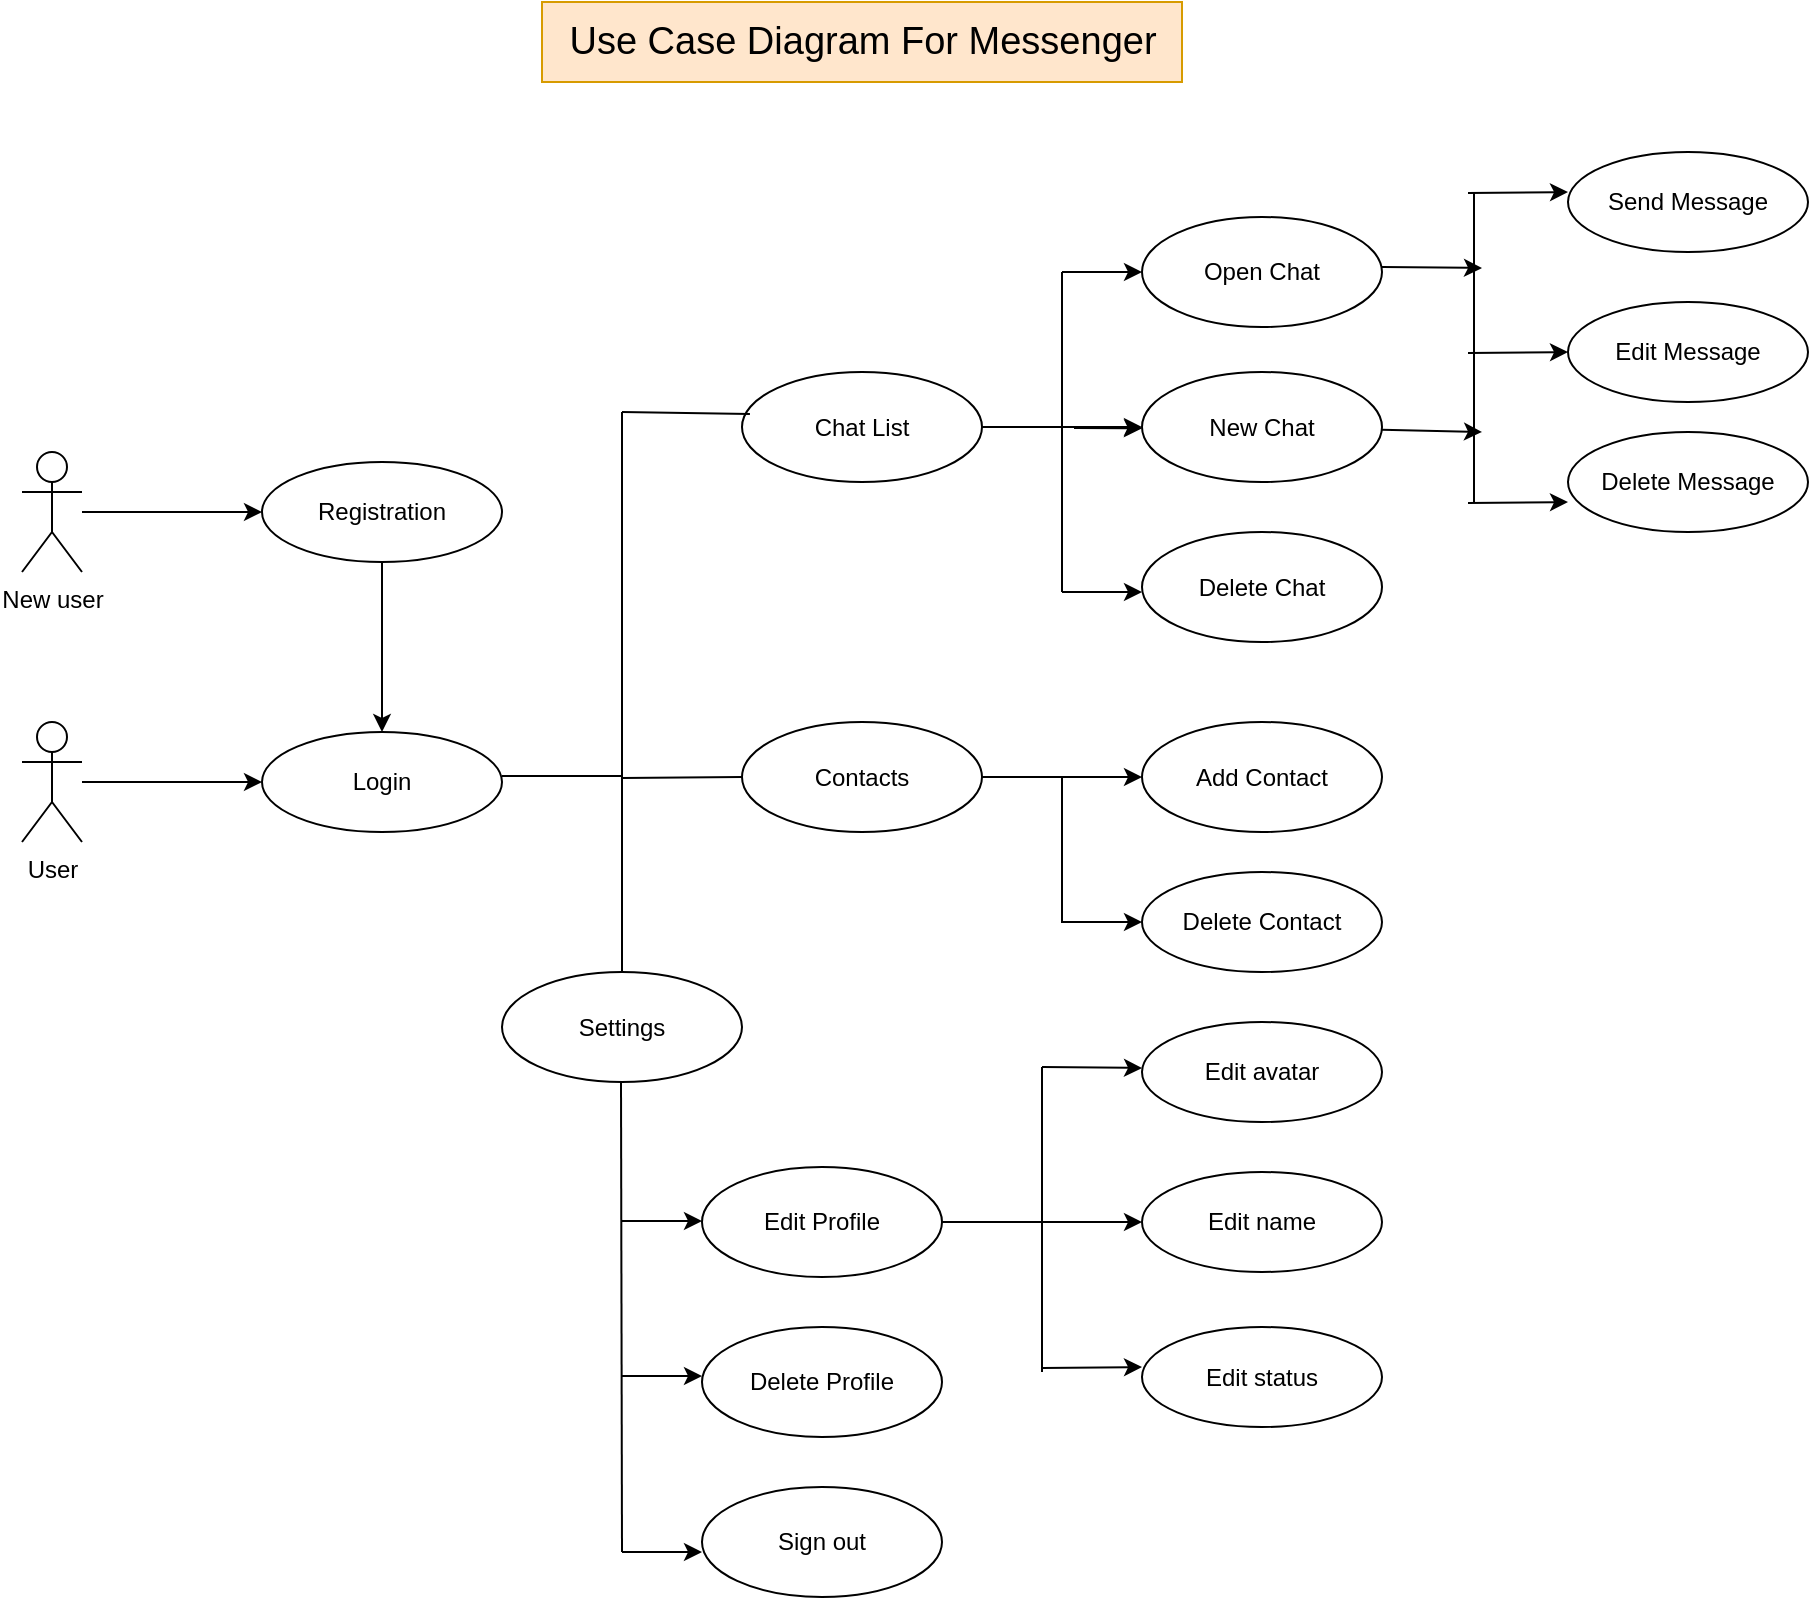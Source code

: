 <mxfile version="20.3.0" type="device"><diagram id="7h-awnii0J7MFcDr80us" name="Страница 1"><mxGraphModel dx="1422" dy="865" grid="1" gridSize="10" guides="1" tooltips="1" connect="1" arrows="1" fold="1" page="1" pageScale="1" pageWidth="827" pageHeight="1169" math="0" shadow="0"><root><mxCell id="0"/><mxCell id="1" parent="0"/><mxCell id="afsCoqTHsG9Mft_VX4ZN-9" style="edgeStyle=orthogonalEdgeStyle;rounded=0;orthogonalLoop=1;jettySize=auto;html=1;entryX=0;entryY=0.5;entryDx=0;entryDy=0;" parent="1" source="afsCoqTHsG9Mft_VX4ZN-1" target="afsCoqTHsG9Mft_VX4ZN-6" edge="1"><mxGeometry relative="1" as="geometry"/></mxCell><mxCell id="afsCoqTHsG9Mft_VX4ZN-1" value="User" style="shape=umlActor;verticalLabelPosition=bottom;verticalAlign=top;html=1;outlineConnect=0;" parent="1" vertex="1"><mxGeometry x="60" y="435" width="30" height="60" as="geometry"/></mxCell><mxCell id="afsCoqTHsG9Mft_VX4ZN-10" style="edgeStyle=orthogonalEdgeStyle;rounded=0;orthogonalLoop=1;jettySize=auto;html=1;exitX=0.5;exitY=1;exitDx=0;exitDy=0;" parent="1" source="afsCoqTHsG9Mft_VX4ZN-5" target="afsCoqTHsG9Mft_VX4ZN-6" edge="1"><mxGeometry relative="1" as="geometry"/></mxCell><mxCell id="afsCoqTHsG9Mft_VX4ZN-5" value="Registration" style="ellipse;whiteSpace=wrap;html=1;" parent="1" vertex="1"><mxGeometry x="180" y="305" width="120" height="50" as="geometry"/></mxCell><mxCell id="afsCoqTHsG9Mft_VX4ZN-6" value="Login" style="ellipse;whiteSpace=wrap;html=1;" parent="1" vertex="1"><mxGeometry x="180" y="440" width="120" height="50" as="geometry"/></mxCell><mxCell id="afsCoqTHsG9Mft_VX4ZN-8" style="edgeStyle=orthogonalEdgeStyle;rounded=0;orthogonalLoop=1;jettySize=auto;html=1;entryX=0;entryY=0.5;entryDx=0;entryDy=0;" parent="1" source="afsCoqTHsG9Mft_VX4ZN-7" target="afsCoqTHsG9Mft_VX4ZN-5" edge="1"><mxGeometry relative="1" as="geometry"/></mxCell><mxCell id="afsCoqTHsG9Mft_VX4ZN-7" value="New user" style="shape=umlActor;verticalLabelPosition=bottom;verticalAlign=top;html=1;outlineConnect=0;" parent="1" vertex="1"><mxGeometry x="60" y="300" width="30" height="60" as="geometry"/></mxCell><mxCell id="afsCoqTHsG9Mft_VX4ZN-46" style="edgeStyle=none;rounded=0;orthogonalLoop=1;jettySize=auto;html=1;" parent="1" source="afsCoqTHsG9Mft_VX4ZN-13" edge="1"><mxGeometry relative="1" as="geometry"><mxPoint x="790" y="290" as="targetPoint"/></mxGeometry></mxCell><mxCell id="afsCoqTHsG9Mft_VX4ZN-13" value="New Chat" style="ellipse;whiteSpace=wrap;html=1;" parent="1" vertex="1"><mxGeometry x="620" y="260" width="120" height="55" as="geometry"/></mxCell><mxCell id="afsCoqTHsG9Mft_VX4ZN-14" value="Delete Chat" style="ellipse;whiteSpace=wrap;html=1;" parent="1" vertex="1"><mxGeometry x="620" y="340" width="120" height="55" as="geometry"/></mxCell><mxCell id="afsCoqTHsG9Mft_VX4ZN-45" style="edgeStyle=none;rounded=0;orthogonalLoop=1;jettySize=auto;html=1;" parent="1" edge="1"><mxGeometry relative="1" as="geometry"><mxPoint x="790" y="208" as="targetPoint"/><mxPoint x="740" y="207.5" as="sourcePoint"/></mxGeometry></mxCell><mxCell id="afsCoqTHsG9Mft_VX4ZN-15" value="Open Chat" style="ellipse;whiteSpace=wrap;html=1;" parent="1" vertex="1"><mxGeometry x="620" y="182.5" width="120" height="55" as="geometry"/></mxCell><mxCell id="afsCoqTHsG9Mft_VX4ZN-16" value="Send Message" style="ellipse;whiteSpace=wrap;html=1;" parent="1" vertex="1"><mxGeometry x="833" y="150" width="120" height="50" as="geometry"/></mxCell><mxCell id="afsCoqTHsG9Mft_VX4ZN-17" value="Delete Message" style="ellipse;whiteSpace=wrap;html=1;" parent="1" vertex="1"><mxGeometry x="833" y="290" width="120" height="50" as="geometry"/></mxCell><mxCell id="afsCoqTHsG9Mft_VX4ZN-28" value="" style="endArrow=none;html=1;rounded=0;" parent="1" edge="1"><mxGeometry width="50" height="50" relative="1" as="geometry"><mxPoint x="580" y="370" as="sourcePoint"/><mxPoint x="580" y="210" as="targetPoint"/></mxGeometry></mxCell><mxCell id="ke1Jv3PdjHd6KsV3ians-3" value="" style="edgeStyle=orthogonalEdgeStyle;rounded=0;orthogonalLoop=1;jettySize=auto;html=1;fontSize=12;" edge="1" parent="1" source="afsCoqTHsG9Mft_VX4ZN-11" target="afsCoqTHsG9Mft_VX4ZN-13"><mxGeometry relative="1" as="geometry"/></mxCell><mxCell id="afsCoqTHsG9Mft_VX4ZN-11" value="Chat List" style="ellipse;whiteSpace=wrap;html=1;" parent="1" vertex="1"><mxGeometry x="420" y="260" width="120" height="55" as="geometry"/></mxCell><mxCell id="afsCoqTHsG9Mft_VX4ZN-34" value="" style="endArrow=classic;html=1;rounded=0;" parent="1" edge="1"><mxGeometry width="50" height="50" relative="1" as="geometry"><mxPoint x="580" y="210" as="sourcePoint"/><mxPoint x="620" y="210" as="targetPoint"/></mxGeometry></mxCell><mxCell id="afsCoqTHsG9Mft_VX4ZN-35" value="" style="endArrow=classic;html=1;rounded=0;" parent="1" edge="1"><mxGeometry width="50" height="50" relative="1" as="geometry"><mxPoint x="586" y="288" as="sourcePoint"/><mxPoint x="620" y="288.13" as="targetPoint"/></mxGeometry></mxCell><mxCell id="afsCoqTHsG9Mft_VX4ZN-43" value="" style="endArrow=none;html=1;rounded=0;strokeWidth=1;" parent="1" edge="1"><mxGeometry width="50" height="50" relative="1" as="geometry"><mxPoint x="786" y="325" as="sourcePoint"/><mxPoint x="786" y="170" as="targetPoint"/></mxGeometry></mxCell><mxCell id="afsCoqTHsG9Mft_VX4ZN-51" value="" style="endArrow=classic;html=1;rounded=0;strokeWidth=1;entryX=0;entryY=0.5;entryDx=0;entryDy=0;" parent="1" edge="1"><mxGeometry width="50" height="50" relative="1" as="geometry"><mxPoint x="783" y="325.5" as="sourcePoint"/><mxPoint x="833" y="325" as="targetPoint"/></mxGeometry></mxCell><mxCell id="afsCoqTHsG9Mft_VX4ZN-52" value="Add Contact" style="ellipse;whiteSpace=wrap;html=1;" parent="1" vertex="1"><mxGeometry x="620" y="435" width="120" height="55" as="geometry"/></mxCell><mxCell id="afsCoqTHsG9Mft_VX4ZN-53" value="Delete Contact" style="ellipse;whiteSpace=wrap;html=1;" parent="1" vertex="1"><mxGeometry x="620" y="510" width="120" height="50" as="geometry"/></mxCell><mxCell id="afsCoqTHsG9Mft_VX4ZN-55" value="" style="endArrow=classic;html=1;rounded=0;" parent="1" edge="1"><mxGeometry width="50" height="50" relative="1" as="geometry"><mxPoint x="580" y="370" as="sourcePoint"/><mxPoint x="620" y="370" as="targetPoint"/></mxGeometry></mxCell><mxCell id="afsCoqTHsG9Mft_VX4ZN-57" value="Settings" style="ellipse;whiteSpace=wrap;html=1;" parent="1" vertex="1"><mxGeometry x="300" y="560" width="120" height="55" as="geometry"/></mxCell><mxCell id="afsCoqTHsG9Mft_VX4ZN-84" value="" style="edgeStyle=none;rounded=0;orthogonalLoop=1;jettySize=auto;html=1;strokeWidth=1;" parent="1" source="afsCoqTHsG9Mft_VX4ZN-58" target="afsCoqTHsG9Mft_VX4ZN-72" edge="1"><mxGeometry relative="1" as="geometry"/></mxCell><mxCell id="afsCoqTHsG9Mft_VX4ZN-58" value="Edit Profile" style="ellipse;whiteSpace=wrap;html=1;" parent="1" vertex="1"><mxGeometry x="400" y="657.5" width="120" height="55" as="geometry"/></mxCell><mxCell id="afsCoqTHsG9Mft_VX4ZN-61" value="Edit Message" style="ellipse;whiteSpace=wrap;html=1;" parent="1" vertex="1"><mxGeometry x="833" y="225" width="120" height="50" as="geometry"/></mxCell><mxCell id="ke1Jv3PdjHd6KsV3ians-10" style="edgeStyle=orthogonalEdgeStyle;rounded=0;orthogonalLoop=1;jettySize=auto;html=1;fontSize=12;" edge="1" parent="1" source="afsCoqTHsG9Mft_VX4ZN-63" target="afsCoqTHsG9Mft_VX4ZN-52"><mxGeometry relative="1" as="geometry"/></mxCell><mxCell id="ke1Jv3PdjHd6KsV3ians-11" style="edgeStyle=orthogonalEdgeStyle;rounded=0;orthogonalLoop=1;jettySize=auto;html=1;entryX=0;entryY=0.5;entryDx=0;entryDy=0;fontSize=12;" edge="1" parent="1" source="afsCoqTHsG9Mft_VX4ZN-63" target="afsCoqTHsG9Mft_VX4ZN-53"><mxGeometry relative="1" as="geometry"/></mxCell><mxCell id="afsCoqTHsG9Mft_VX4ZN-63" value="Contacts" style="ellipse;whiteSpace=wrap;html=1;" parent="1" vertex="1"><mxGeometry x="420" y="435" width="120" height="55" as="geometry"/></mxCell><mxCell id="afsCoqTHsG9Mft_VX4ZN-66" value="" style="endArrow=classic;html=1;rounded=0;strokeWidth=1;entryX=0;entryY=0.5;entryDx=0;entryDy=0;" parent="1" edge="1"><mxGeometry width="50" height="50" relative="1" as="geometry"><mxPoint x="783" y="170.5" as="sourcePoint"/><mxPoint x="833" y="170" as="targetPoint"/></mxGeometry></mxCell><mxCell id="afsCoqTHsG9Mft_VX4ZN-67" value="" style="endArrow=classic;html=1;rounded=0;strokeWidth=1;entryX=0;entryY=0.5;entryDx=0;entryDy=0;" parent="1" edge="1"><mxGeometry width="50" height="50" relative="1" as="geometry"><mxPoint x="783" y="250.5" as="sourcePoint"/><mxPoint x="833" y="250" as="targetPoint"/></mxGeometry></mxCell><mxCell id="afsCoqTHsG9Mft_VX4ZN-69" value="Delete Profile" style="ellipse;whiteSpace=wrap;html=1;" parent="1" vertex="1"><mxGeometry x="400" y="737.5" width="120" height="55" as="geometry"/></mxCell><mxCell id="afsCoqTHsG9Mft_VX4ZN-70" value="Sign out" style="ellipse;whiteSpace=wrap;html=1;" parent="1" vertex="1"><mxGeometry x="400" y="817.5" width="120" height="55" as="geometry"/></mxCell><mxCell id="afsCoqTHsG9Mft_VX4ZN-71" value="Edit avatar" style="ellipse;whiteSpace=wrap;html=1;" parent="1" vertex="1"><mxGeometry x="620" y="585" width="120" height="50" as="geometry"/></mxCell><mxCell id="afsCoqTHsG9Mft_VX4ZN-72" value="Edit name" style="ellipse;whiteSpace=wrap;html=1;" parent="1" vertex="1"><mxGeometry x="620" y="660" width="120" height="50" as="geometry"/></mxCell><mxCell id="afsCoqTHsG9Mft_VX4ZN-73" value="Edit status" style="ellipse;whiteSpace=wrap;html=1;" parent="1" vertex="1"><mxGeometry x="620" y="737.5" width="120" height="50" as="geometry"/></mxCell><mxCell id="afsCoqTHsG9Mft_VX4ZN-74" value="" style="endArrow=none;html=1;rounded=0;" parent="1" edge="1"><mxGeometry width="50" height="50" relative="1" as="geometry"><mxPoint x="360" y="850" as="sourcePoint"/><mxPoint x="359.5" y="615" as="targetPoint"/></mxGeometry></mxCell><mxCell id="afsCoqTHsG9Mft_VX4ZN-76" value="" style="endArrow=classic;html=1;rounded=0;" parent="1" edge="1"><mxGeometry width="50" height="50" relative="1" as="geometry"><mxPoint x="360" y="684.5" as="sourcePoint"/><mxPoint x="400" y="684.5" as="targetPoint"/></mxGeometry></mxCell><mxCell id="afsCoqTHsG9Mft_VX4ZN-77" value="" style="endArrow=classic;html=1;rounded=0;" parent="1" edge="1"><mxGeometry width="50" height="50" relative="1" as="geometry"><mxPoint x="360" y="762" as="sourcePoint"/><mxPoint x="400" y="762" as="targetPoint"/></mxGeometry></mxCell><mxCell id="afsCoqTHsG9Mft_VX4ZN-78" value="" style="endArrow=classic;html=1;rounded=0;" parent="1" edge="1"><mxGeometry width="50" height="50" relative="1" as="geometry"><mxPoint x="360" y="850" as="sourcePoint"/><mxPoint x="400" y="850" as="targetPoint"/></mxGeometry></mxCell><mxCell id="afsCoqTHsG9Mft_VX4ZN-79" value="" style="endArrow=none;html=1;rounded=0;strokeWidth=1;" parent="1" edge="1"><mxGeometry width="50" height="50" relative="1" as="geometry"><mxPoint x="570" y="760" as="sourcePoint"/><mxPoint x="570" y="607.5" as="targetPoint"/></mxGeometry></mxCell><mxCell id="afsCoqTHsG9Mft_VX4ZN-80" value="" style="endArrow=classic;html=1;rounded=0;strokeWidth=1;" parent="1" edge="1"><mxGeometry width="50" height="50" relative="1" as="geometry"><mxPoint x="570" y="607.5" as="sourcePoint"/><mxPoint x="620" y="608" as="targetPoint"/></mxGeometry></mxCell><mxCell id="afsCoqTHsG9Mft_VX4ZN-82" value="" style="endArrow=classic;html=1;rounded=0;strokeWidth=1;" parent="1" edge="1"><mxGeometry width="50" height="50" relative="1" as="geometry"><mxPoint x="570" y="685" as="sourcePoint"/><mxPoint x="570" y="684.5" as="targetPoint"/></mxGeometry></mxCell><mxCell id="afsCoqTHsG9Mft_VX4ZN-83" value="" style="endArrow=classic;html=1;rounded=0;strokeWidth=1;entryX=0;entryY=0.5;entryDx=0;entryDy=0;" parent="1" edge="1"><mxGeometry width="50" height="50" relative="1" as="geometry"><mxPoint x="570" y="758" as="sourcePoint"/><mxPoint x="620" y="757.5" as="targetPoint"/></mxGeometry></mxCell><mxCell id="afsCoqTHsG9Mft_VX4ZN-85" value="&lt;font style=&quot;font-size: 19px;&quot;&gt;Use Case Diagram For Messenger&lt;br&gt;&lt;/font&gt;" style="text;html=1;align=center;verticalAlign=middle;resizable=0;points=[];autosize=1;fillColor=#ffe6cc;strokeColor=#d79b00;" parent="1" vertex="1"><mxGeometry x="320" y="75" width="320" height="40" as="geometry"/></mxCell><mxCell id="ke1Jv3PdjHd6KsV3ians-1" value="" style="endArrow=none;html=1;rounded=0;fontSize=12;" edge="1" parent="1"><mxGeometry width="50" height="50" relative="1" as="geometry"><mxPoint x="300" y="462" as="sourcePoint"/><mxPoint x="360" y="462" as="targetPoint"/></mxGeometry></mxCell><mxCell id="ke1Jv3PdjHd6KsV3ians-2" value="" style="endArrow=none;html=1;rounded=0;" edge="1" parent="1"><mxGeometry width="50" height="50" relative="1" as="geometry"><mxPoint x="360" y="560" as="sourcePoint"/><mxPoint x="360" y="280" as="targetPoint"/></mxGeometry></mxCell><mxCell id="ke1Jv3PdjHd6KsV3ians-8" value="" style="endArrow=none;html=1;rounded=0;fontSize=12;entryX=0.033;entryY=0.382;entryDx=0;entryDy=0;entryPerimeter=0;" edge="1" parent="1" target="afsCoqTHsG9Mft_VX4ZN-11"><mxGeometry width="50" height="50" relative="1" as="geometry"><mxPoint x="360" y="280" as="sourcePoint"/><mxPoint x="410" y="270" as="targetPoint"/></mxGeometry></mxCell><mxCell id="ke1Jv3PdjHd6KsV3ians-9" value="" style="endArrow=none;html=1;rounded=0;fontSize=12;entryX=0;entryY=0.5;entryDx=0;entryDy=0;" edge="1" parent="1" target="afsCoqTHsG9Mft_VX4ZN-63"><mxGeometry width="50" height="50" relative="1" as="geometry"><mxPoint x="360" y="463" as="sourcePoint"/><mxPoint x="414" y="463.75" as="targetPoint"/></mxGeometry></mxCell></root></mxGraphModel></diagram></mxfile>